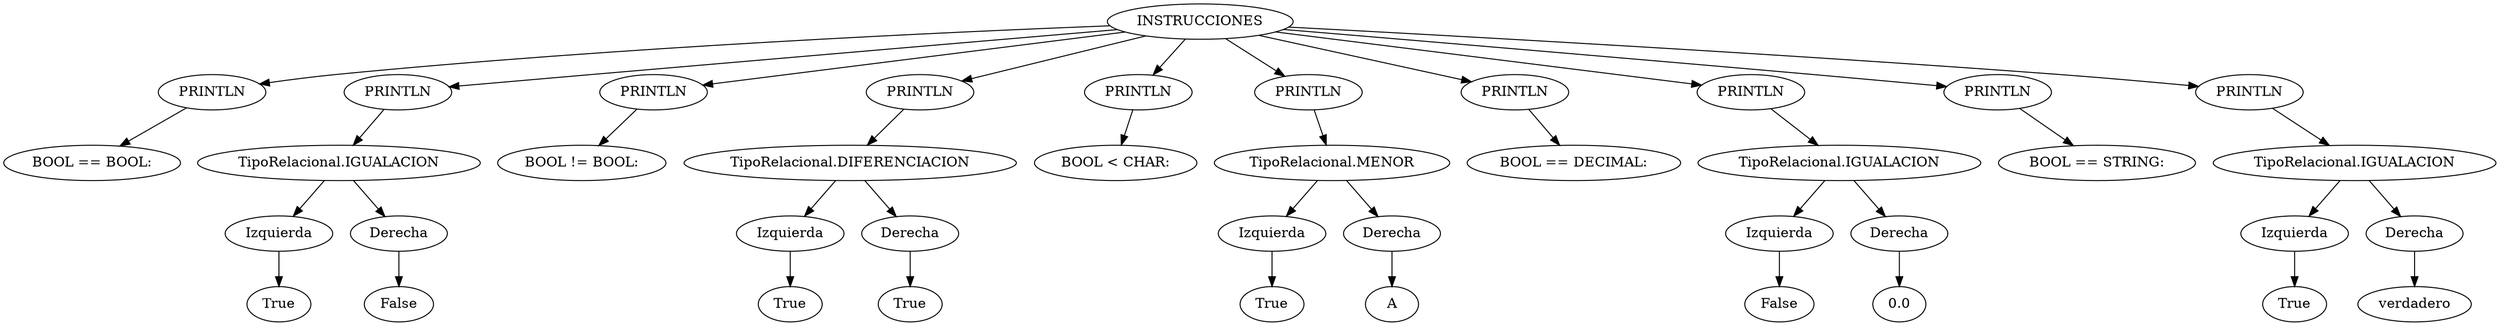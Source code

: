 digraph {
	0 [label = "INSTRUCCIONES"];
	45 [label = "PRINTLN"];
	46 [label = "BOOL == BOOL:"];
	47 [label = "PRINTLN"];
	48 [label = "TipoRelacional.IGUALACION"];
	49 [label = "Izquierda"];
	50 [label = "True"];
	51 [label = "Derecha"];
	52 [label = "False"];
	53 [label = "PRINTLN"];
	54 [label = "BOOL != BOOL:"];
	55 [label = "PRINTLN"];
	56 [label = "TipoRelacional.DIFERENCIACION"];
	57 [label = "Izquierda"];
	58 [label = "True"];
	59 [label = "Derecha"];
	60 [label = "True"];
	61 [label = "PRINTLN"];
	62 [label = "BOOL < CHAR:"];
	63 [label = "PRINTLN"];
	64 [label = "TipoRelacional.MENOR"];
	65 [label = "Izquierda"];
	66 [label = "True"];
	67 [label = "Derecha"];
	68 [label = "A"];
	69 [label = "PRINTLN"];
	70 [label = "BOOL == DECIMAL:"];
	71 [label = "PRINTLN"];
	72 [label = "TipoRelacional.IGUALACION"];
	73 [label = "Izquierda"];
	74 [label = "False"];
	75 [label = "Derecha"];
	76 [label = "0.0"];
	77 [label = "PRINTLN"];
	78 [label = "BOOL == STRING:"];
	79 [label = "PRINTLN"];
	80 [label = "TipoRelacional.IGUALACION"];
	81 [label = "Izquierda"];
	82 [label = "True"];
	83 [label = "Derecha"];
	84 [label = "verdadero"];
	0 -> 45;
	45 -> 46;
	0 -> 47;
	47 -> 48;
	48 -> 49;
	49 -> 50;
	48 -> 51;
	51 -> 52;
	0 -> 53;
	53 -> 54;
	0 -> 55;
	55 -> 56;
	56 -> 57;
	57 -> 58;
	56 -> 59;
	59 -> 60;
	0 -> 61;
	61 -> 62;
	0 -> 63;
	63 -> 64;
	64 -> 65;
	65 -> 66;
	64 -> 67;
	67 -> 68;
	0 -> 69;
	69 -> 70;
	0 -> 71;
	71 -> 72;
	72 -> 73;
	73 -> 74;
	72 -> 75;
	75 -> 76;
	0 -> 77;
	77 -> 78;
	0 -> 79;
	79 -> 80;
	80 -> 81;
	81 -> 82;
	80 -> 83;
	83 -> 84;
}
